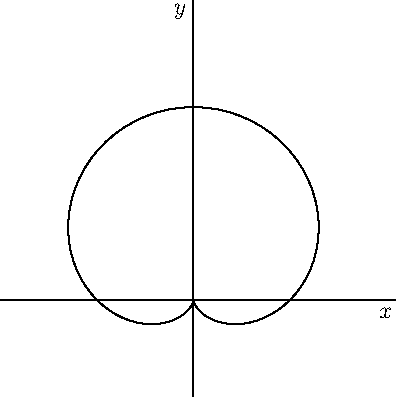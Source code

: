 size(7cm,7cm);
import graph;

xlimits(-2,2);
ylimits(-1,3);

xaxis("$x$",above=true);
yaxis("$y$",above=true);

real f(real t) {return 1 + sin(t);}

path g=polargraph(f,0,2pi)--cycle;
draw(g);
